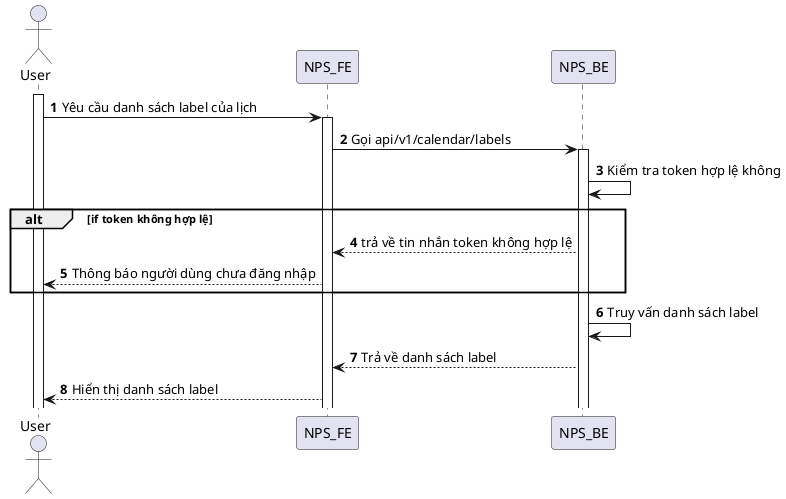 @startuml
autonumber
actor User
activate User
User -> NPS_FE: Yêu cầu danh sách label của lịch
activate NPS_FE
NPS_FE -> NPS_BE: Gọi api/v1/calendar/labels
activate NPS_BE
NPS_BE -> NPS_BE: Kiểm tra token hợp lệ không
alt if token không hợp lệ
NPS_BE --> NPS_FE: trả về tin nhắn token không hợp lệ
NPS_FE --> User: Thông báo người dùng chưa đăng nhập
end
NPS_BE -> NPS_BE: Truy vấn danh sách label
NPS_BE --> NPS_FE: Trả về danh sách label
NPS_FE --> User: Hiển thị danh sách label
@enduml